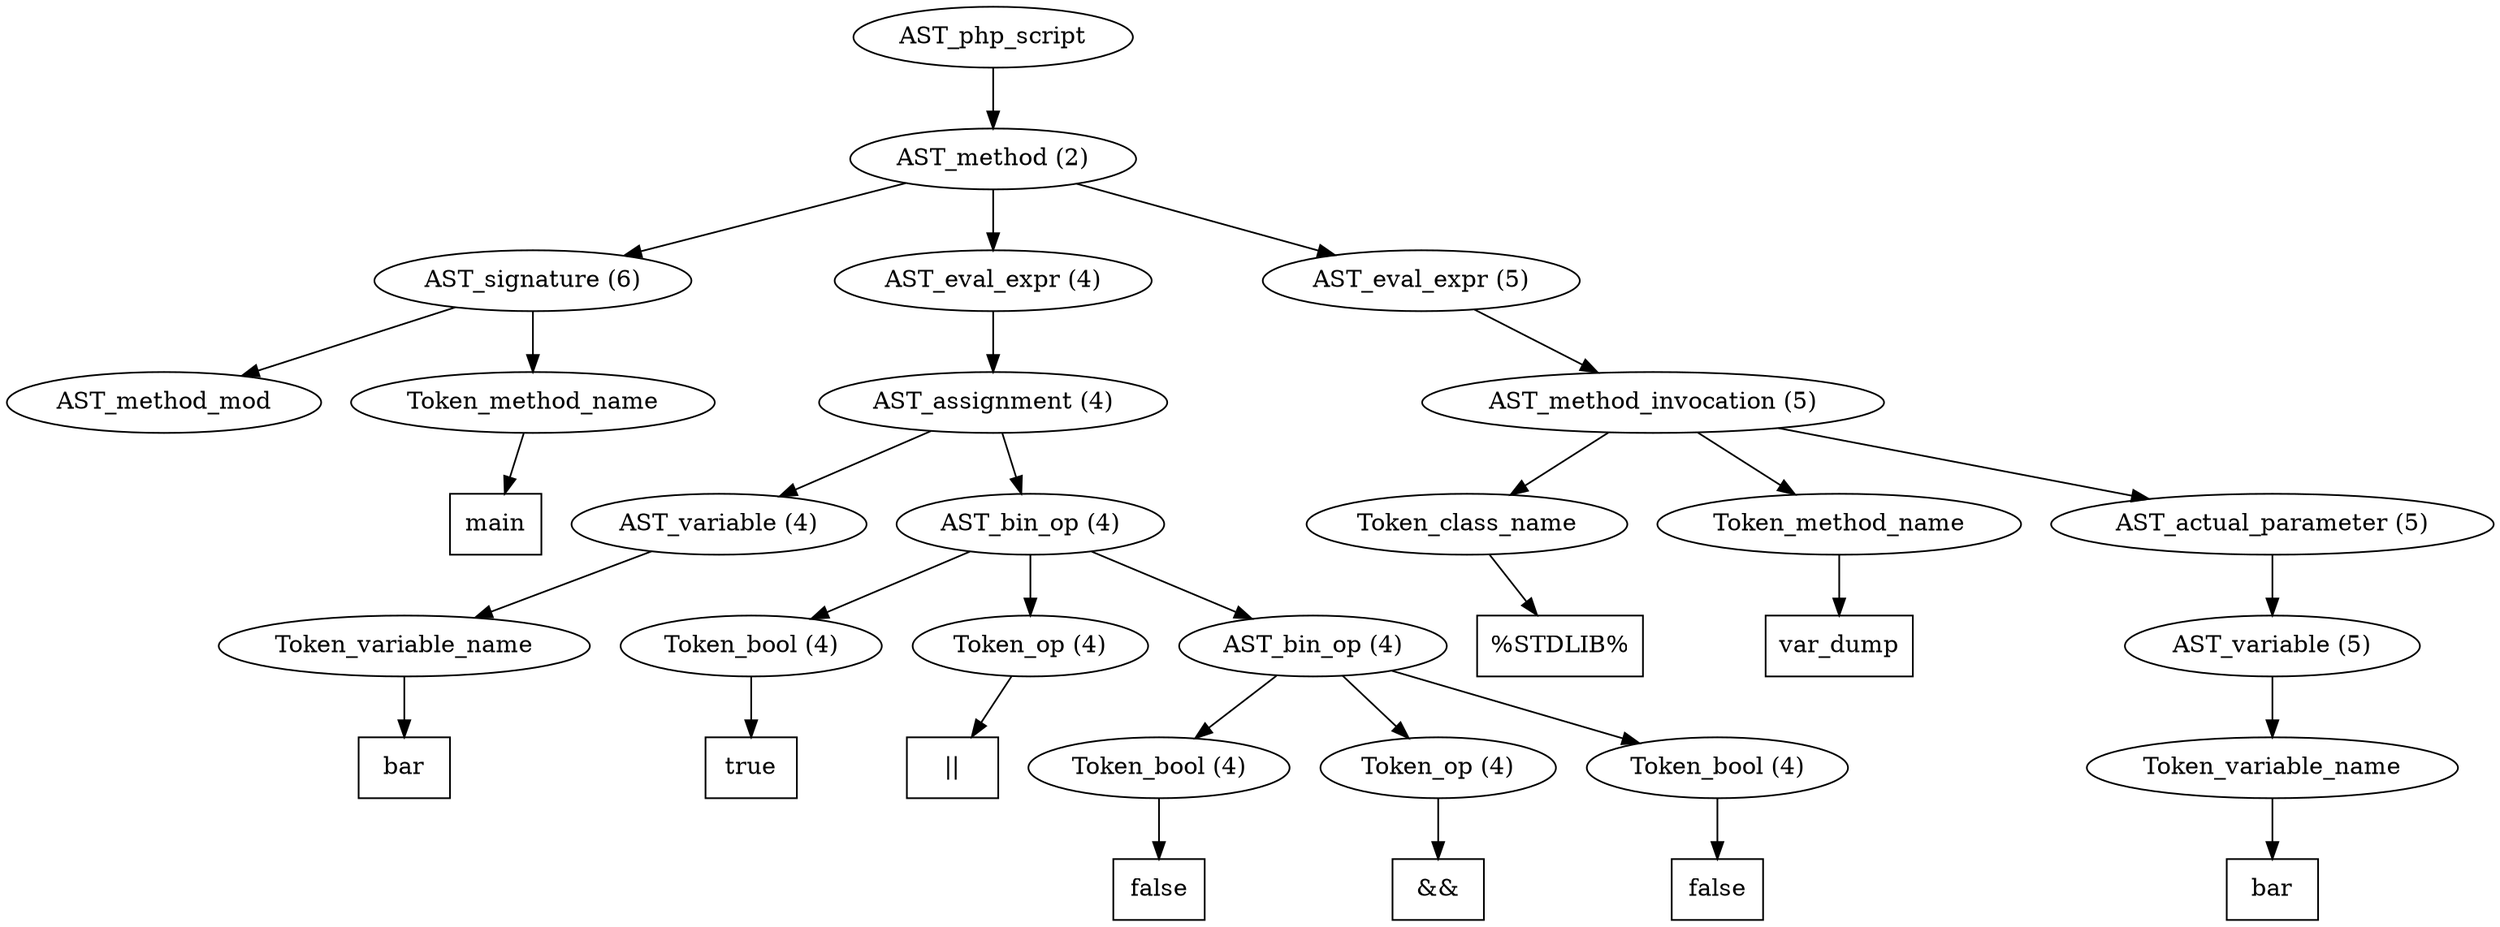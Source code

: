 /*
 * AST in dot format generated by phc -- the PHP compiler
 */

digraph AST {
node_0 [label="AST_php_script"];
node_1 [label="AST_method (2)"];
node_2 [label="AST_signature (6)"];
node_3 [label="AST_method_mod"];
node_4 [label="Token_method_name"];
node_5 [label="main", shape=box]
node_4 -> node_5;
node_2 -> node_4;
node_2 -> node_3;
node_6 [label="AST_eval_expr (4)"];
node_7 [label="AST_assignment (4)"];
node_8 [label="AST_variable (4)"];
node_9 [label="Token_variable_name"];
node_10 [label="bar", shape=box]
node_9 -> node_10;
node_8 -> node_9;
node_11 [label="AST_bin_op (4)"];
node_12 [label="Token_bool (4)"];
node_13 [label="true", shape=box]
node_12 -> node_13;
node_14 [label="Token_op (4)"];
node_15 [label="||", shape=box]
node_14 -> node_15;
node_16 [label="AST_bin_op (4)"];
node_17 [label="Token_bool (4)"];
node_18 [label="false", shape=box]
node_17 -> node_18;
node_19 [label="Token_op (4)"];
node_20 [label="&&", shape=box]
node_19 -> node_20;
node_21 [label="Token_bool (4)"];
node_22 [label="false", shape=box]
node_21 -> node_22;
node_16 -> node_21;
node_16 -> node_19;
node_16 -> node_17;
node_11 -> node_16;
node_11 -> node_14;
node_11 -> node_12;
node_7 -> node_11;
node_7 -> node_8;
node_6 -> node_7;
node_23 [label="AST_eval_expr (5)"];
node_24 [label="AST_method_invocation (5)"];
node_25 [label="Token_class_name"];
node_26 [label="%STDLIB%", shape=box]
node_25 -> node_26;
node_27 [label="Token_method_name"];
node_28 [label="var_dump", shape=box]
node_27 -> node_28;
node_29 [label="AST_actual_parameter (5)"];
node_30 [label="AST_variable (5)"];
node_31 [label="Token_variable_name"];
node_32 [label="bar", shape=box]
node_31 -> node_32;
node_30 -> node_31;
node_29 -> node_30;
node_24 -> node_29;
node_24 -> node_27;
node_24 -> node_25;
node_23 -> node_24;
node_1 -> node_23;
node_1 -> node_6;
node_1 -> node_2;
node_0 -> node_1;
}
